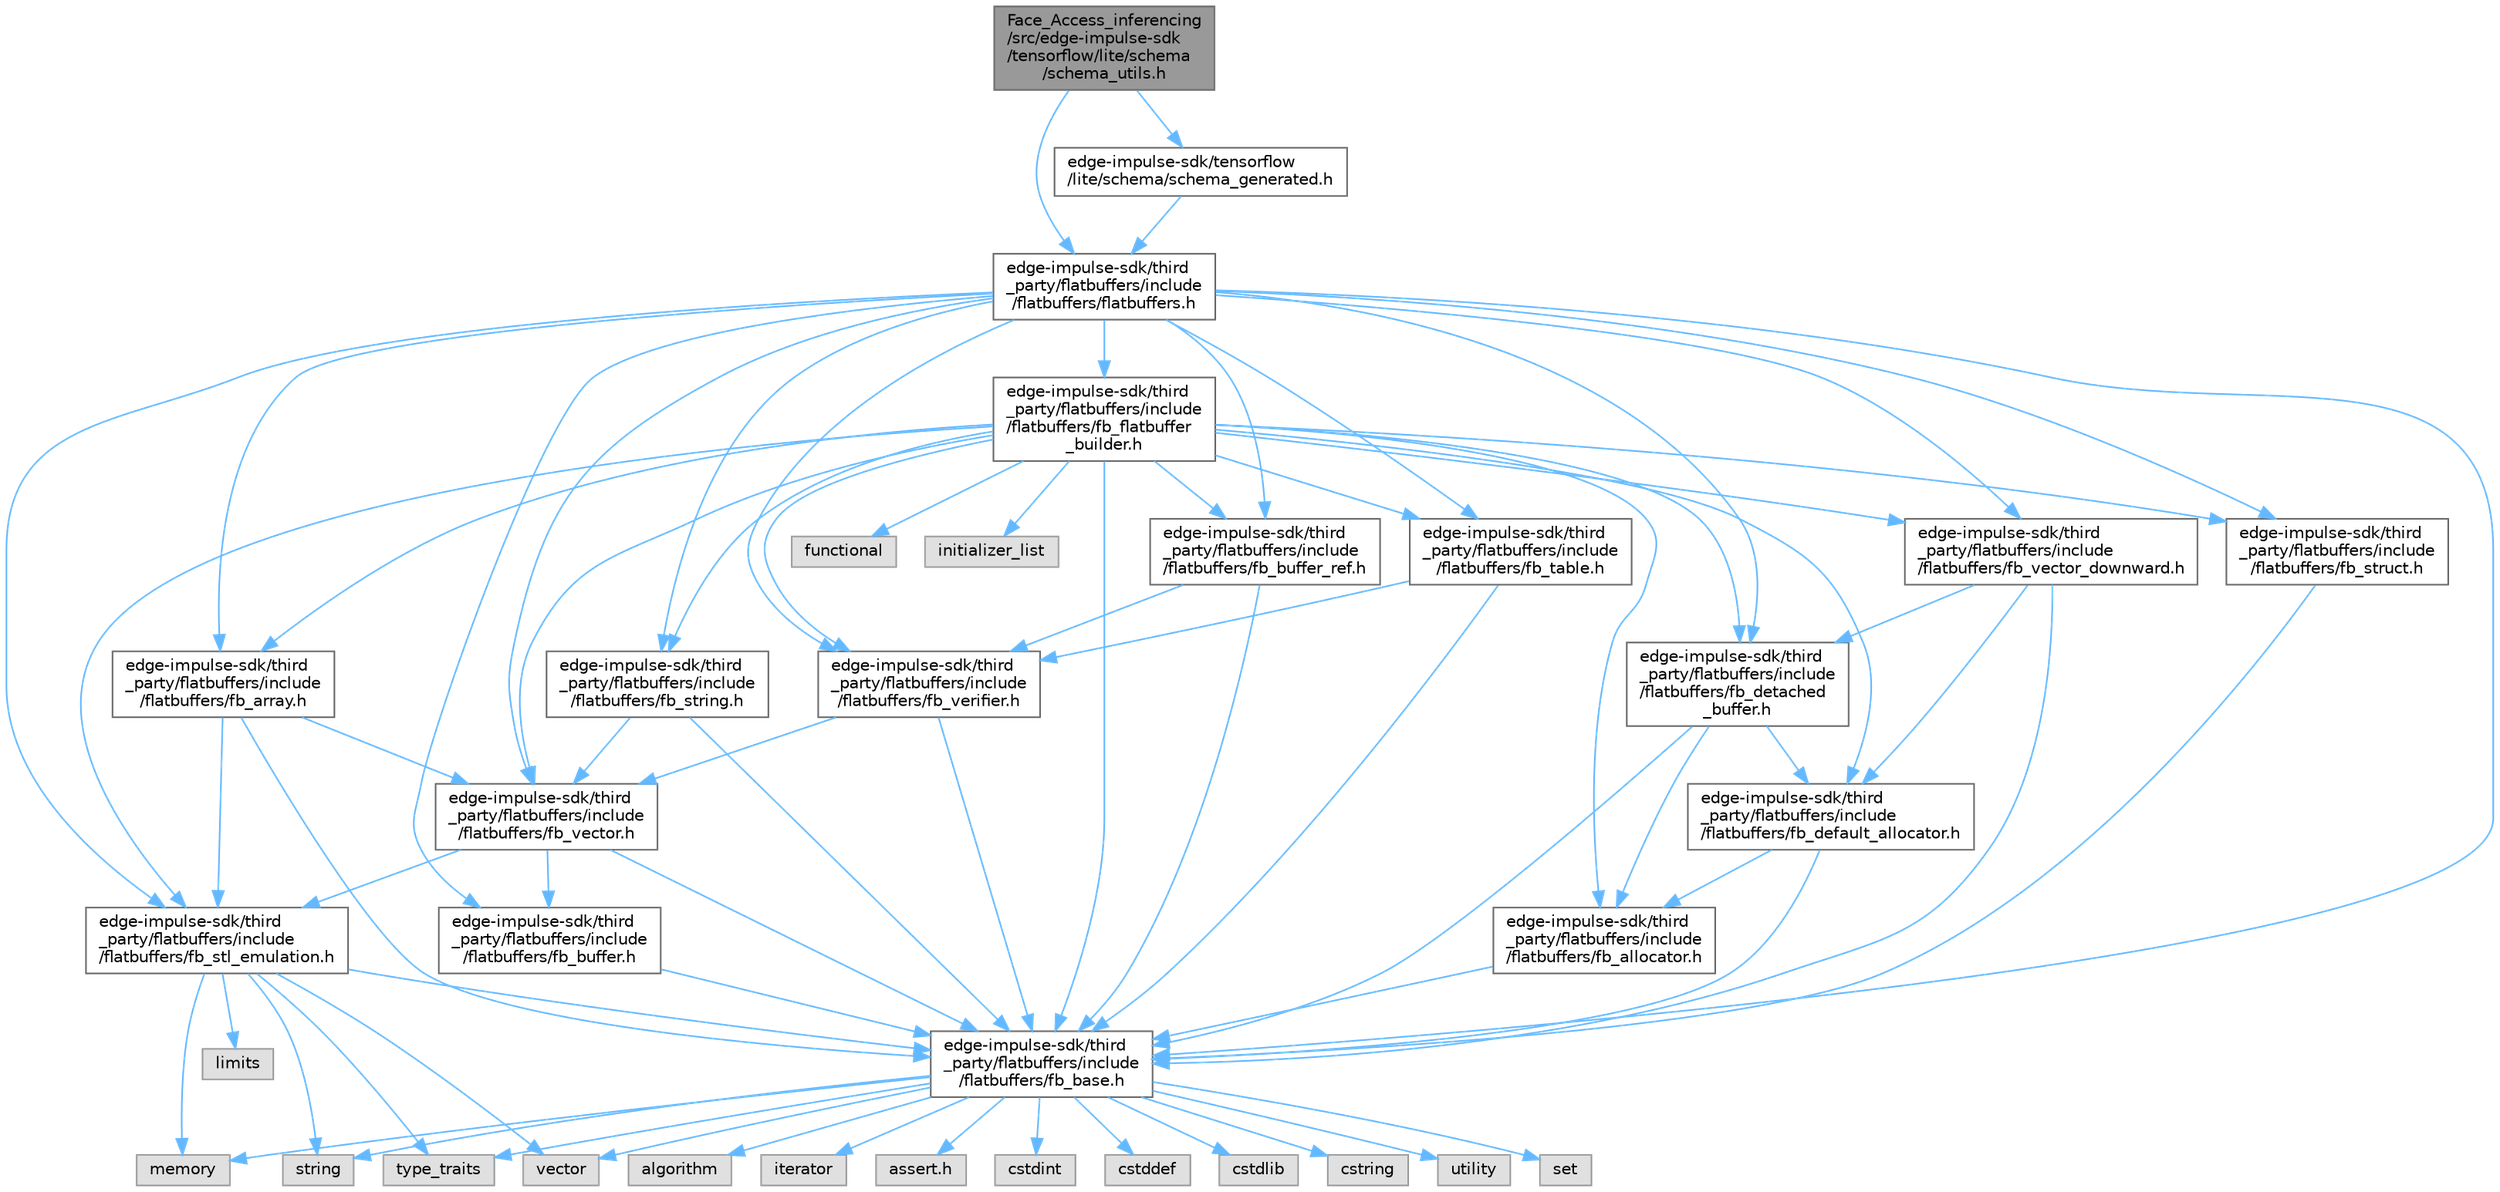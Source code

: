 digraph "Face_Access_inferencing/src/edge-impulse-sdk/tensorflow/lite/schema/schema_utils.h"
{
 // LATEX_PDF_SIZE
  bgcolor="transparent";
  edge [fontname=Helvetica,fontsize=10,labelfontname=Helvetica,labelfontsize=10];
  node [fontname=Helvetica,fontsize=10,shape=box,height=0.2,width=0.4];
  Node1 [id="Node000001",label="Face_Access_inferencing\l/src/edge-impulse-sdk\l/tensorflow/lite/schema\l/schema_utils.h",height=0.2,width=0.4,color="gray40", fillcolor="grey60", style="filled", fontcolor="black",tooltip=" "];
  Node1 -> Node2 [id="edge76_Node000001_Node000002",color="steelblue1",style="solid",tooltip=" "];
  Node2 [id="Node000002",label="edge-impulse-sdk/third\l_party/flatbuffers/include\l/flatbuffers/flatbuffers.h",height=0.2,width=0.4,color="grey40", fillcolor="white", style="filled",URL="$_face___access__inferencing_2src_2edge-impulse-sdk_2third__party_2flatbuffers_2include_2flatbuffers_2flatbuffers_8h.html",tooltip=" "];
  Node2 -> Node3 [id="edge77_Node000002_Node000003",color="steelblue1",style="solid",tooltip=" "];
  Node3 [id="Node000003",label="edge-impulse-sdk/third\l_party/flatbuffers/include\l/flatbuffers/fb_array.h",height=0.2,width=0.4,color="grey40", fillcolor="white", style="filled",URL="$fb__array_8h.html",tooltip=" "];
  Node3 -> Node4 [id="edge78_Node000003_Node000004",color="steelblue1",style="solid",tooltip=" "];
  Node4 [id="Node000004",label="edge-impulse-sdk/third\l_party/flatbuffers/include\l/flatbuffers/fb_base.h",height=0.2,width=0.4,color="grey40", fillcolor="white", style="filled",URL="$fb__base_8h.html",tooltip=" "];
  Node4 -> Node5 [id="edge79_Node000004_Node000005",color="steelblue1",style="solid",tooltip=" "];
  Node5 [id="Node000005",label="assert.h",height=0.2,width=0.4,color="grey60", fillcolor="#E0E0E0", style="filled",tooltip=" "];
  Node4 -> Node6 [id="edge80_Node000004_Node000006",color="steelblue1",style="solid",tooltip=" "];
  Node6 [id="Node000006",label="cstdint",height=0.2,width=0.4,color="grey60", fillcolor="#E0E0E0", style="filled",tooltip=" "];
  Node4 -> Node7 [id="edge81_Node000004_Node000007",color="steelblue1",style="solid",tooltip=" "];
  Node7 [id="Node000007",label="cstddef",height=0.2,width=0.4,color="grey60", fillcolor="#E0E0E0", style="filled",tooltip=" "];
  Node4 -> Node8 [id="edge82_Node000004_Node000008",color="steelblue1",style="solid",tooltip=" "];
  Node8 [id="Node000008",label="cstdlib",height=0.2,width=0.4,color="grey60", fillcolor="#E0E0E0", style="filled",tooltip=" "];
  Node4 -> Node9 [id="edge83_Node000004_Node000009",color="steelblue1",style="solid",tooltip=" "];
  Node9 [id="Node000009",label="cstring",height=0.2,width=0.4,color="grey60", fillcolor="#E0E0E0", style="filled",tooltip=" "];
  Node4 -> Node10 [id="edge84_Node000004_Node000010",color="steelblue1",style="solid",tooltip=" "];
  Node10 [id="Node000010",label="utility",height=0.2,width=0.4,color="grey60", fillcolor="#E0E0E0", style="filled",tooltip=" "];
  Node4 -> Node11 [id="edge85_Node000004_Node000011",color="steelblue1",style="solid",tooltip=" "];
  Node11 [id="Node000011",label="string",height=0.2,width=0.4,color="grey60", fillcolor="#E0E0E0", style="filled",tooltip=" "];
  Node4 -> Node12 [id="edge86_Node000004_Node000012",color="steelblue1",style="solid",tooltip=" "];
  Node12 [id="Node000012",label="type_traits",height=0.2,width=0.4,color="grey60", fillcolor="#E0E0E0", style="filled",tooltip=" "];
  Node4 -> Node13 [id="edge87_Node000004_Node000013",color="steelblue1",style="solid",tooltip=" "];
  Node13 [id="Node000013",label="vector",height=0.2,width=0.4,color="grey60", fillcolor="#E0E0E0", style="filled",tooltip=" "];
  Node4 -> Node14 [id="edge88_Node000004_Node000014",color="steelblue1",style="solid",tooltip=" "];
  Node14 [id="Node000014",label="set",height=0.2,width=0.4,color="grey60", fillcolor="#E0E0E0", style="filled",tooltip=" "];
  Node4 -> Node15 [id="edge89_Node000004_Node000015",color="steelblue1",style="solid",tooltip=" "];
  Node15 [id="Node000015",label="algorithm",height=0.2,width=0.4,color="grey60", fillcolor="#E0E0E0", style="filled",tooltip=" "];
  Node4 -> Node16 [id="edge90_Node000004_Node000016",color="steelblue1",style="solid",tooltip=" "];
  Node16 [id="Node000016",label="iterator",height=0.2,width=0.4,color="grey60", fillcolor="#E0E0E0", style="filled",tooltip=" "];
  Node4 -> Node17 [id="edge91_Node000004_Node000017",color="steelblue1",style="solid",tooltip=" "];
  Node17 [id="Node000017",label="memory",height=0.2,width=0.4,color="grey60", fillcolor="#E0E0E0", style="filled",tooltip=" "];
  Node3 -> Node18 [id="edge92_Node000003_Node000018",color="steelblue1",style="solid",tooltip=" "];
  Node18 [id="Node000018",label="edge-impulse-sdk/third\l_party/flatbuffers/include\l/flatbuffers/fb_stl_emulation.h",height=0.2,width=0.4,color="grey40", fillcolor="white", style="filled",URL="$fb__stl__emulation_8h.html",tooltip=" "];
  Node18 -> Node4 [id="edge93_Node000018_Node000004",color="steelblue1",style="solid",tooltip=" "];
  Node18 -> Node11 [id="edge94_Node000018_Node000011",color="steelblue1",style="solid",tooltip=" "];
  Node18 -> Node12 [id="edge95_Node000018_Node000012",color="steelblue1",style="solid",tooltip=" "];
  Node18 -> Node13 [id="edge96_Node000018_Node000013",color="steelblue1",style="solid",tooltip=" "];
  Node18 -> Node17 [id="edge97_Node000018_Node000017",color="steelblue1",style="solid",tooltip=" "];
  Node18 -> Node19 [id="edge98_Node000018_Node000019",color="steelblue1",style="solid",tooltip=" "];
  Node19 [id="Node000019",label="limits",height=0.2,width=0.4,color="grey60", fillcolor="#E0E0E0", style="filled",tooltip=" "];
  Node3 -> Node20 [id="edge99_Node000003_Node000020",color="steelblue1",style="solid",tooltip=" "];
  Node20 [id="Node000020",label="edge-impulse-sdk/third\l_party/flatbuffers/include\l/flatbuffers/fb_vector.h",height=0.2,width=0.4,color="grey40", fillcolor="white", style="filled",URL="$fb__vector_8h.html",tooltip=" "];
  Node20 -> Node4 [id="edge100_Node000020_Node000004",color="steelblue1",style="solid",tooltip=" "];
  Node20 -> Node21 [id="edge101_Node000020_Node000021",color="steelblue1",style="solid",tooltip=" "];
  Node21 [id="Node000021",label="edge-impulse-sdk/third\l_party/flatbuffers/include\l/flatbuffers/fb_buffer.h",height=0.2,width=0.4,color="grey40", fillcolor="white", style="filled",URL="$fb__buffer_8h.html",tooltip=" "];
  Node21 -> Node4 [id="edge102_Node000021_Node000004",color="steelblue1",style="solid",tooltip=" "];
  Node20 -> Node18 [id="edge103_Node000020_Node000018",color="steelblue1",style="solid",tooltip=" "];
  Node2 -> Node4 [id="edge104_Node000002_Node000004",color="steelblue1",style="solid",tooltip=" "];
  Node2 -> Node21 [id="edge105_Node000002_Node000021",color="steelblue1",style="solid",tooltip=" "];
  Node2 -> Node22 [id="edge106_Node000002_Node000022",color="steelblue1",style="solid",tooltip=" "];
  Node22 [id="Node000022",label="edge-impulse-sdk/third\l_party/flatbuffers/include\l/flatbuffers/fb_buffer_ref.h",height=0.2,width=0.4,color="grey40", fillcolor="white", style="filled",URL="$fb__buffer__ref_8h.html",tooltip=" "];
  Node22 -> Node4 [id="edge107_Node000022_Node000004",color="steelblue1",style="solid",tooltip=" "];
  Node22 -> Node23 [id="edge108_Node000022_Node000023",color="steelblue1",style="solid",tooltip=" "];
  Node23 [id="Node000023",label="edge-impulse-sdk/third\l_party/flatbuffers/include\l/flatbuffers/fb_verifier.h",height=0.2,width=0.4,color="grey40", fillcolor="white", style="filled",URL="$fb__verifier_8h.html",tooltip=" "];
  Node23 -> Node4 [id="edge109_Node000023_Node000004",color="steelblue1",style="solid",tooltip=" "];
  Node23 -> Node20 [id="edge110_Node000023_Node000020",color="steelblue1",style="solid",tooltip=" "];
  Node2 -> Node24 [id="edge111_Node000002_Node000024",color="steelblue1",style="solid",tooltip=" "];
  Node24 [id="Node000024",label="edge-impulse-sdk/third\l_party/flatbuffers/include\l/flatbuffers/fb_detached\l_buffer.h",height=0.2,width=0.4,color="grey40", fillcolor="white", style="filled",URL="$fb__detached__buffer_8h.html",tooltip=" "];
  Node24 -> Node25 [id="edge112_Node000024_Node000025",color="steelblue1",style="solid",tooltip=" "];
  Node25 [id="Node000025",label="edge-impulse-sdk/third\l_party/flatbuffers/include\l/flatbuffers/fb_allocator.h",height=0.2,width=0.4,color="grey40", fillcolor="white", style="filled",URL="$fb__allocator_8h.html",tooltip=" "];
  Node25 -> Node4 [id="edge113_Node000025_Node000004",color="steelblue1",style="solid",tooltip=" "];
  Node24 -> Node4 [id="edge114_Node000024_Node000004",color="steelblue1",style="solid",tooltip=" "];
  Node24 -> Node26 [id="edge115_Node000024_Node000026",color="steelblue1",style="solid",tooltip=" "];
  Node26 [id="Node000026",label="edge-impulse-sdk/third\l_party/flatbuffers/include\l/flatbuffers/fb_default_allocator.h",height=0.2,width=0.4,color="grey40", fillcolor="white", style="filled",URL="$fb__default__allocator_8h.html",tooltip=" "];
  Node26 -> Node25 [id="edge116_Node000026_Node000025",color="steelblue1",style="solid",tooltip=" "];
  Node26 -> Node4 [id="edge117_Node000026_Node000004",color="steelblue1",style="solid",tooltip=" "];
  Node2 -> Node27 [id="edge118_Node000002_Node000027",color="steelblue1",style="solid",tooltip=" "];
  Node27 [id="Node000027",label="edge-impulse-sdk/third\l_party/flatbuffers/include\l/flatbuffers/fb_flatbuffer\l_builder.h",height=0.2,width=0.4,color="grey40", fillcolor="white", style="filled",URL="$fb__flatbuffer__builder_8h.html",tooltip=" "];
  Node27 -> Node28 [id="edge119_Node000027_Node000028",color="steelblue1",style="solid",tooltip=" "];
  Node28 [id="Node000028",label="functional",height=0.2,width=0.4,color="grey60", fillcolor="#E0E0E0", style="filled",tooltip=" "];
  Node27 -> Node29 [id="edge120_Node000027_Node000029",color="steelblue1",style="solid",tooltip=" "];
  Node29 [id="Node000029",label="initializer_list",height=0.2,width=0.4,color="grey60", fillcolor="#E0E0E0", style="filled",tooltip=" "];
  Node27 -> Node25 [id="edge121_Node000027_Node000025",color="steelblue1",style="solid",tooltip=" "];
  Node27 -> Node3 [id="edge122_Node000027_Node000003",color="steelblue1",style="solid",tooltip=" "];
  Node27 -> Node4 [id="edge123_Node000027_Node000004",color="steelblue1",style="solid",tooltip=" "];
  Node27 -> Node22 [id="edge124_Node000027_Node000022",color="steelblue1",style="solid",tooltip=" "];
  Node27 -> Node26 [id="edge125_Node000027_Node000026",color="steelblue1",style="solid",tooltip=" "];
  Node27 -> Node24 [id="edge126_Node000027_Node000024",color="steelblue1",style="solid",tooltip=" "];
  Node27 -> Node18 [id="edge127_Node000027_Node000018",color="steelblue1",style="solid",tooltip=" "];
  Node27 -> Node30 [id="edge128_Node000027_Node000030",color="steelblue1",style="solid",tooltip=" "];
  Node30 [id="Node000030",label="edge-impulse-sdk/third\l_party/flatbuffers/include\l/flatbuffers/fb_string.h",height=0.2,width=0.4,color="grey40", fillcolor="white", style="filled",URL="$fb__string_8h.html",tooltip=" "];
  Node30 -> Node4 [id="edge129_Node000030_Node000004",color="steelblue1",style="solid",tooltip=" "];
  Node30 -> Node20 [id="edge130_Node000030_Node000020",color="steelblue1",style="solid",tooltip=" "];
  Node27 -> Node31 [id="edge131_Node000027_Node000031",color="steelblue1",style="solid",tooltip=" "];
  Node31 [id="Node000031",label="edge-impulse-sdk/third\l_party/flatbuffers/include\l/flatbuffers/fb_struct.h",height=0.2,width=0.4,color="grey40", fillcolor="white", style="filled",URL="$fb__struct_8h.html",tooltip=" "];
  Node31 -> Node4 [id="edge132_Node000031_Node000004",color="steelblue1",style="solid",tooltip=" "];
  Node27 -> Node32 [id="edge133_Node000027_Node000032",color="steelblue1",style="solid",tooltip=" "];
  Node32 [id="Node000032",label="edge-impulse-sdk/third\l_party/flatbuffers/include\l/flatbuffers/fb_table.h",height=0.2,width=0.4,color="grey40", fillcolor="white", style="filled",URL="$fb__table_8h.html",tooltip=" "];
  Node32 -> Node4 [id="edge134_Node000032_Node000004",color="steelblue1",style="solid",tooltip=" "];
  Node32 -> Node23 [id="edge135_Node000032_Node000023",color="steelblue1",style="solid",tooltip=" "];
  Node27 -> Node20 [id="edge136_Node000027_Node000020",color="steelblue1",style="solid",tooltip=" "];
  Node27 -> Node33 [id="edge137_Node000027_Node000033",color="steelblue1",style="solid",tooltip=" "];
  Node33 [id="Node000033",label="edge-impulse-sdk/third\l_party/flatbuffers/include\l/flatbuffers/fb_vector_downward.h",height=0.2,width=0.4,color="grey40", fillcolor="white", style="filled",URL="$fb__vector__downward_8h.html",tooltip=" "];
  Node33 -> Node4 [id="edge138_Node000033_Node000004",color="steelblue1",style="solid",tooltip=" "];
  Node33 -> Node26 [id="edge139_Node000033_Node000026",color="steelblue1",style="solid",tooltip=" "];
  Node33 -> Node24 [id="edge140_Node000033_Node000024",color="steelblue1",style="solid",tooltip=" "];
  Node27 -> Node23 [id="edge141_Node000027_Node000023",color="steelblue1",style="solid",tooltip=" "];
  Node2 -> Node18 [id="edge142_Node000002_Node000018",color="steelblue1",style="solid",tooltip=" "];
  Node2 -> Node30 [id="edge143_Node000002_Node000030",color="steelblue1",style="solid",tooltip=" "];
  Node2 -> Node31 [id="edge144_Node000002_Node000031",color="steelblue1",style="solid",tooltip=" "];
  Node2 -> Node32 [id="edge145_Node000002_Node000032",color="steelblue1",style="solid",tooltip=" "];
  Node2 -> Node20 [id="edge146_Node000002_Node000020",color="steelblue1",style="solid",tooltip=" "];
  Node2 -> Node33 [id="edge147_Node000002_Node000033",color="steelblue1",style="solid",tooltip=" "];
  Node2 -> Node23 [id="edge148_Node000002_Node000023",color="steelblue1",style="solid",tooltip=" "];
  Node1 -> Node34 [id="edge149_Node000001_Node000034",color="steelblue1",style="solid",tooltip=" "];
  Node34 [id="Node000034",label="edge-impulse-sdk/tensorflow\l/lite/schema/schema_generated.h",height=0.2,width=0.4,color="grey40", fillcolor="white", style="filled",URL="$_face___access__inferencing_2src_2edge-impulse-sdk_2tensorflow_2lite_2schema_2schema__generated_8h.html",tooltip=" "];
  Node34 -> Node2 [id="edge150_Node000034_Node000002",color="steelblue1",style="solid",tooltip=" "];
}
